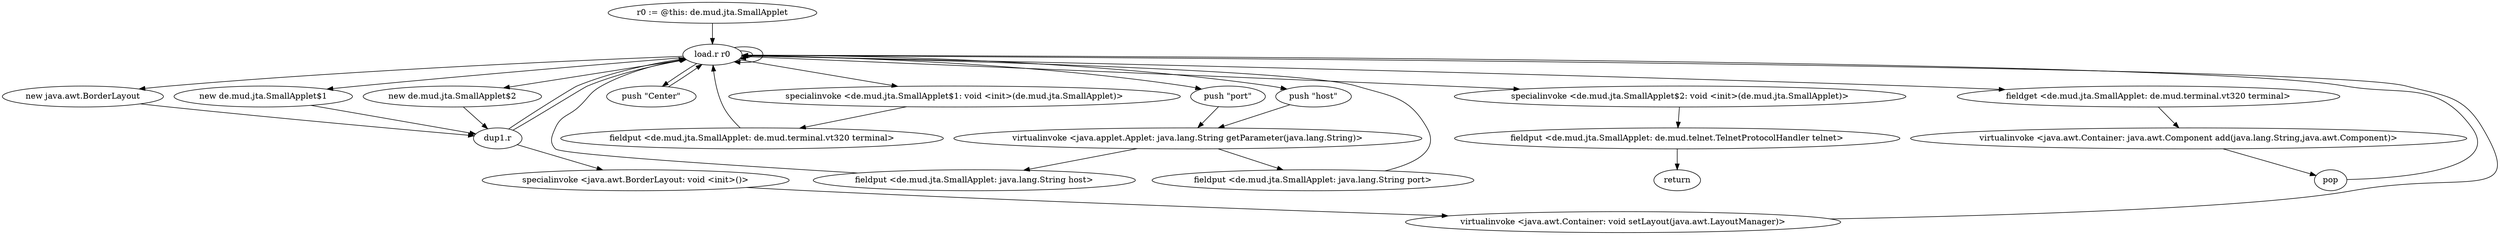 digraph "" {
    "r0 := @this: de.mud.jta.SmallApplet"
    "load.r r0"
    "r0 := @this: de.mud.jta.SmallApplet"->"load.r r0";
    "load.r r0"->"load.r r0";
    "push \"host\""
    "load.r r0"->"push \"host\"";
    "virtualinvoke <java.applet.Applet: java.lang.String getParameter(java.lang.String)>"
    "push \"host\""->"virtualinvoke <java.applet.Applet: java.lang.String getParameter(java.lang.String)>";
    "fieldput <de.mud.jta.SmallApplet: java.lang.String host>"
    "virtualinvoke <java.applet.Applet: java.lang.String getParameter(java.lang.String)>"->"fieldput <de.mud.jta.SmallApplet: java.lang.String host>";
    "fieldput <de.mud.jta.SmallApplet: java.lang.String host>"->"load.r r0";
    "load.r r0"->"load.r r0";
    "push \"port\""
    "load.r r0"->"push \"port\"";
    "push \"port\""->"virtualinvoke <java.applet.Applet: java.lang.String getParameter(java.lang.String)>";
    "fieldput <de.mud.jta.SmallApplet: java.lang.String port>"
    "virtualinvoke <java.applet.Applet: java.lang.String getParameter(java.lang.String)>"->"fieldput <de.mud.jta.SmallApplet: java.lang.String port>";
    "fieldput <de.mud.jta.SmallApplet: java.lang.String port>"->"load.r r0";
    "new de.mud.jta.SmallApplet$1"
    "load.r r0"->"new de.mud.jta.SmallApplet$1";
    "dup1.r"
    "new de.mud.jta.SmallApplet$1"->"dup1.r";
    "dup1.r"->"load.r r0";
    "specialinvoke <de.mud.jta.SmallApplet$1: void <init>(de.mud.jta.SmallApplet)>"
    "load.r r0"->"specialinvoke <de.mud.jta.SmallApplet$1: void <init>(de.mud.jta.SmallApplet)>";
    "fieldput <de.mud.jta.SmallApplet: de.mud.terminal.vt320 terminal>"
    "specialinvoke <de.mud.jta.SmallApplet$1: void <init>(de.mud.jta.SmallApplet)>"->"fieldput <de.mud.jta.SmallApplet: de.mud.terminal.vt320 terminal>";
    "fieldput <de.mud.jta.SmallApplet: de.mud.terminal.vt320 terminal>"->"load.r r0";
    "new java.awt.BorderLayout"
    "load.r r0"->"new java.awt.BorderLayout";
    "new java.awt.BorderLayout"->"dup1.r";
    "specialinvoke <java.awt.BorderLayout: void <init>()>"
    "dup1.r"->"specialinvoke <java.awt.BorderLayout: void <init>()>";
    "virtualinvoke <java.awt.Container: void setLayout(java.awt.LayoutManager)>"
    "specialinvoke <java.awt.BorderLayout: void <init>()>"->"virtualinvoke <java.awt.Container: void setLayout(java.awt.LayoutManager)>";
    "virtualinvoke <java.awt.Container: void setLayout(java.awt.LayoutManager)>"->"load.r r0";
    "push \"Center\""
    "load.r r0"->"push \"Center\"";
    "push \"Center\""->"load.r r0";
    "fieldget <de.mud.jta.SmallApplet: de.mud.terminal.vt320 terminal>"
    "load.r r0"->"fieldget <de.mud.jta.SmallApplet: de.mud.terminal.vt320 terminal>";
    "virtualinvoke <java.awt.Container: java.awt.Component add(java.lang.String,java.awt.Component)>"
    "fieldget <de.mud.jta.SmallApplet: de.mud.terminal.vt320 terminal>"->"virtualinvoke <java.awt.Container: java.awt.Component add(java.lang.String,java.awt.Component)>";
    "pop"
    "virtualinvoke <java.awt.Container: java.awt.Component add(java.lang.String,java.awt.Component)>"->"pop";
    "pop"->"load.r r0";
    "new de.mud.jta.SmallApplet$2"
    "load.r r0"->"new de.mud.jta.SmallApplet$2";
    "new de.mud.jta.SmallApplet$2"->"dup1.r";
    "dup1.r"->"load.r r0";
    "specialinvoke <de.mud.jta.SmallApplet$2: void <init>(de.mud.jta.SmallApplet)>"
    "load.r r0"->"specialinvoke <de.mud.jta.SmallApplet$2: void <init>(de.mud.jta.SmallApplet)>";
    "fieldput <de.mud.jta.SmallApplet: de.mud.telnet.TelnetProtocolHandler telnet>"
    "specialinvoke <de.mud.jta.SmallApplet$2: void <init>(de.mud.jta.SmallApplet)>"->"fieldput <de.mud.jta.SmallApplet: de.mud.telnet.TelnetProtocolHandler telnet>";
    "return"
    "fieldput <de.mud.jta.SmallApplet: de.mud.telnet.TelnetProtocolHandler telnet>"->"return";
}

